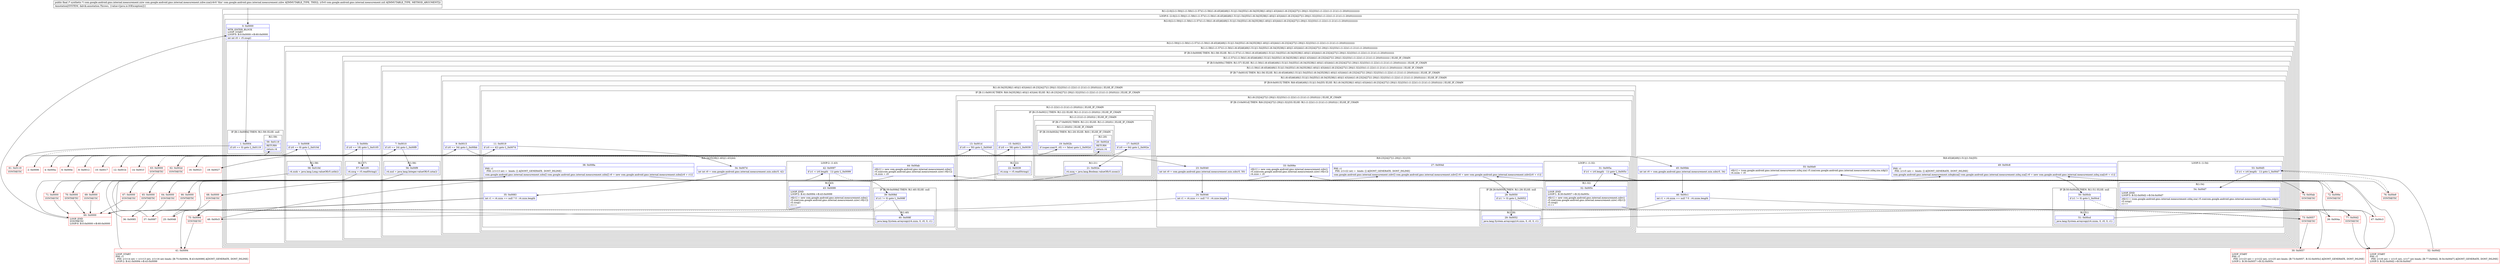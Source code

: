 digraph "CFG forcom.google.android.gms.internal.measurement.zzbw.zza(Lcom\/google\/android\/gms\/internal\/measurement\/zzil;)Lcom\/google\/android\/gms\/internal\/measurement\/zziw;" {
subgraph cluster_Region_207603640 {
label = "R(1:(2:0|(2:(1:59)|(1:(1:58)(1:(1:57)(1:(1:56)(1:(6:45|46|49|(1:51)|(1:54)|55)(1:(6:34|35|38|(1:40)|(1:43)|44)(1:(6:23|24|27|(1:29)|(1:32)|33)(1:(1:22)(1:(1:21)(1:(1:20)(0)))))))))))))";
node [shape=record,color=blue];
subgraph cluster_LoopRegion_669438645 {
label = "LOOP:0: (2:0|(2:(1:59)|(1:(1:58)(1:(1:57)(1:(1:56)(1:(6:45|46|49|(1:51)|(1:54)|55)(1:(6:34|35|38|(1:40)|(1:43)|44)(1:(6:23|24|27|(1:29)|(1:32)|33)(1:(1:22)(1:(1:21)(1:(1:20)(0))))))))))))";
node [shape=record,color=blue];
subgraph cluster_Region_36042474 {
label = "R(2:0|(2:(1:59)|(1:(1:58)(1:(1:57)(1:(1:56)(1:(6:45|46|49|(1:51)|(1:54)|55)(1:(6:34|35|38|(1:40)|(1:43)|44)(1:(6:23|24|27|(1:29)|(1:32)|33)(1:(1:22)(1:(1:21)(1:(1:20)(0))))))))))))";
node [shape=record,color=blue];
Node_0 [shape=record,label="{0\:\ 0x0000|MTH_ENTER_BLOCK\lLOOP_START\lLOOP:0: B:0:0x0000\-\>B:60:0x0000\l|int int r0 = r5.zzsg()\l}"];
subgraph cluster_Region_503401432 {
label = "R(2:(1:59)|(1:(1:58)(1:(1:57)(1:(1:56)(1:(6:45|46|49|(1:51)|(1:54)|55)(1:(6:34|35|38|(1:40)|(1:43)|44)(1:(6:23|24|27|(1:29)|(1:32)|33)(1:(1:22)(1:(1:21)(1:(1:20)(0)))))))))))";
node [shape=record,color=blue];
subgraph cluster_IfRegion_2054059400 {
label = "IF [B:1:0x0004] THEN: R(1:59) ELSE: null";
node [shape=record,color=blue];
Node_1 [shape=record,label="{1\:\ 0x0004|if (r0 == 0) goto L_0x0119\l}"];
subgraph cluster_Region_1944228453 {
label = "R(1:59)";
node [shape=record,color=blue];
Node_59 [shape=record,label="{59\:\ 0x0119|RETURN\l|return r4\l}"];
}
}
subgraph cluster_Region_32696742 {
label = "R(1:(1:58)(1:(1:57)(1:(1:56)(1:(6:45|46|49|(1:51)|(1:54)|55)(1:(6:34|35|38|(1:40)|(1:43)|44)(1:(6:23|24|27|(1:29)|(1:32)|33)(1:(1:22)(1:(1:21)(1:(1:20)(0))))))))))";
node [shape=record,color=blue];
subgraph cluster_IfRegion_460544144 {
label = "IF [B:3:0x0008] THEN: R(1:58) ELSE: R(1:(1:57)(1:(1:56)(1:(6:45|46|49|(1:51)|(1:54)|55)(1:(6:34|35|38|(1:40)|(1:43)|44)(1:(6:23|24|27|(1:29)|(1:32)|33)(1:(1:22)(1:(1:21)(1:(1:20)(0)))))))))";
node [shape=record,color=blue];
Node_3 [shape=record,label="{3\:\ 0x0008|if (r0 == 8) goto L_0x010d\l}"];
subgraph cluster_Region_269545559 {
label = "R(1:58)";
node [shape=record,color=blue];
Node_58 [shape=record,label="{58\:\ 0x010d|r4.zzzk = java.lang.Long.valueOf(r5.zztb())\l}"];
}
subgraph cluster_Region_73082374 {
label = "R(1:(1:57)(1:(1:56)(1:(6:45|46|49|(1:51)|(1:54)|55)(1:(6:34|35|38|(1:40)|(1:43)|44)(1:(6:23|24|27|(1:29)|(1:32)|33)(1:(1:22)(1:(1:21)(1:(1:20)(0))))))))) | ELSE_IF_CHAIN\l";
node [shape=record,color=blue];
subgraph cluster_IfRegion_19121724 {
label = "IF [B:5:0x000c] THEN: R(1:57) ELSE: R(1:(1:56)(1:(6:45|46|49|(1:51)|(1:54)|55)(1:(6:34|35|38|(1:40)|(1:43)|44)(1:(6:23|24|27|(1:29)|(1:32)|33)(1:(1:22)(1:(1:21)(1:(1:20)(0)))))))) | ELSE_IF_CHAIN\l";
node [shape=record,color=blue];
Node_5 [shape=record,label="{5\:\ 0x000c|if (r0 == 18) goto L_0x0105\l}"];
subgraph cluster_Region_1674440018 {
label = "R(1:57)";
node [shape=record,color=blue];
Node_57 [shape=record,label="{57\:\ 0x0105|r4.zzcg = r5.readString()\l}"];
}
subgraph cluster_Region_1969526612 {
label = "R(1:(1:56)(1:(6:45|46|49|(1:51)|(1:54)|55)(1:(6:34|35|38|(1:40)|(1:43)|44)(1:(6:23|24|27|(1:29)|(1:32)|33)(1:(1:22)(1:(1:21)(1:(1:20)(0)))))))) | ELSE_IF_CHAIN\l";
node [shape=record,color=blue];
subgraph cluster_IfRegion_748483156 {
label = "IF [B:7:0x0010] THEN: R(1:56) ELSE: R(1:(6:45|46|49|(1:51)|(1:54)|55)(1:(6:34|35|38|(1:40)|(1:43)|44)(1:(6:23|24|27|(1:29)|(1:32)|33)(1:(1:22)(1:(1:21)(1:(1:20)(0))))))) | ELSE_IF_CHAIN\l";
node [shape=record,color=blue];
Node_7 [shape=record,label="{7\:\ 0x0010|if (r0 == 24) goto L_0x00f9\l}"];
subgraph cluster_Region_1650545639 {
label = "R(1:56)";
node [shape=record,color=blue];
Node_56 [shape=record,label="{56\:\ 0x00f9|r4.zzzl = java.lang.Integer.valueOf(r5.zzta())\l}"];
}
subgraph cluster_Region_1071063739 {
label = "R(1:(6:45|46|49|(1:51)|(1:54)|55)(1:(6:34|35|38|(1:40)|(1:43)|44)(1:(6:23|24|27|(1:29)|(1:32)|33)(1:(1:22)(1:(1:21)(1:(1:20)(0))))))) | ELSE_IF_CHAIN\l";
node [shape=record,color=blue];
subgraph cluster_IfRegion_634847354 {
label = "IF [B:9:0x0015] THEN: R(6:45|46|49|(1:51)|(1:54)|55) ELSE: R(1:(6:34|35|38|(1:40)|(1:43)|44)(1:(6:23|24|27|(1:29)|(1:32)|33)(1:(1:22)(1:(1:21)(1:(1:20)(0)))))) | ELSE_IF_CHAIN\l";
node [shape=record,color=blue];
Node_9 [shape=record,label="{9\:\ 0x0015|if (r0 == 34) goto L_0x00bb\l}"];
subgraph cluster_Region_455050942 {
label = "R(6:45|46|49|(1:51)|(1:54)|55)";
node [shape=record,color=blue];
Node_45 [shape=record,label="{45\:\ 0x00bb|int int r0 = com.google.android.gms.internal.measurement.zzix.zzb(r5, 34)\l}"];
Node_46 [shape=record,label="{46\:\ 0x00c1|int r1 = r4.zzzm == null ? 0 : r4.zzzm.length\l}"];
Node_49 [shape=record,label="{49\:\ 0x00c8|PHI: r1 \l  PHI: (r1v5 int) =  binds: [] A[DONT_GENERATE, DONT_INLINE]\l|com.google.android.gms.internal.measurement.zzbq$zza[] com.google.android.gms.internal.measurement.zzbq.zza[] r0 = new com.google.android.gms.internal.measurement.zzbq.zza[(r0 + r1)]\l}"];
subgraph cluster_IfRegion_1314320241 {
label = "IF [B:50:0x00cb] THEN: R(1:51) ELSE: null";
node [shape=record,color=blue];
Node_50 [shape=record,label="{50\:\ 0x00cb|if (r1 != 0) goto L_0x00cd\l}"];
subgraph cluster_Region_477639639 {
label = "R(1:51)";
node [shape=record,color=blue];
Node_51 [shape=record,label="{51\:\ 0x00cd|java.lang.System.arraycopy(r4.zzzm, 0, r0, 0, r1)\l}"];
}
}
subgraph cluster_LoopRegion_2067102864 {
label = "LOOP:3: (1:54)";
node [shape=record,color=blue];
Node_53 [shape=record,label="{53\:\ 0x00d5|if (r1 \< (r0.length \- 1)) goto L_0x00d7\l}"];
subgraph cluster_Region_588089104 {
label = "R(1:54)";
node [shape=record,color=blue];
Node_54 [shape=record,label="{54\:\ 0x00d7|LOOP_END\lLOOP:3: B:52:0x00d2\-\>B:54:0x00d7\l|r0[r1] = (com.google.android.gms.internal.measurement.zzbq.zza) r5.zza(com.google.android.gms.internal.measurement.zzbq.zza.zzkj())\lr5.zzsg()\lr1++\l}"];
}
}
Node_55 [shape=record,label="{55\:\ 0x00e9|r0[r1] = (com.google.android.gms.internal.measurement.zzbq.zza) r5.zza(com.google.android.gms.internal.measurement.zzbq.zza.zzkj())\lr4.zzzm = r0\l}"];
}
subgraph cluster_Region_872214382 {
label = "R(1:(6:34|35|38|(1:40)|(1:43)|44)(1:(6:23|24|27|(1:29)|(1:32)|33)(1:(1:22)(1:(1:21)(1:(1:20)(0)))))) | ELSE_IF_CHAIN\l";
node [shape=record,color=blue];
subgraph cluster_IfRegion_618757000 {
label = "IF [B:11:0x0019] THEN: R(6:34|35|38|(1:40)|(1:43)|44) ELSE: R(1:(6:23|24|27|(1:29)|(1:32)|33)(1:(1:22)(1:(1:21)(1:(1:20)(0))))) | ELSE_IF_CHAIN\l";
node [shape=record,color=blue];
Node_11 [shape=record,label="{11\:\ 0x0019|if (r0 == 42) goto L_0x007d\l}"];
subgraph cluster_Region_877613537 {
label = "R(6:34|35|38|(1:40)|(1:43)|44)";
node [shape=record,color=blue];
Node_34 [shape=record,label="{34\:\ 0x007d|int int r0 = com.google.android.gms.internal.measurement.zzix.zzb(r5, 42)\l}"];
Node_35 [shape=record,label="{35\:\ 0x0083|int r1 = r4.zzzn == null ? 0 : r4.zzzn.length\l}"];
Node_38 [shape=record,label="{38\:\ 0x008a|PHI: r1 \l  PHI: (r1v13 int) =  binds: [] A[DONT_GENERATE, DONT_INLINE]\l|com.google.android.gms.internal.measurement.zzbx[] com.google.android.gms.internal.measurement.zzbx[] r0 = new com.google.android.gms.internal.measurement.zzbx[(r0 + r1)]\l}"];
subgraph cluster_IfRegion_278952321 {
label = "IF [B:39:0x008d] THEN: R(1:40) ELSE: null";
node [shape=record,color=blue];
Node_39 [shape=record,label="{39\:\ 0x008d|if (r1 != 0) goto L_0x008f\l}"];
subgraph cluster_Region_1075922681 {
label = "R(1:40)";
node [shape=record,color=blue];
Node_40 [shape=record,label="{40\:\ 0x008f|java.lang.System.arraycopy(r4.zzzn, 0, r0, 0, r1)\l}"];
}
}
subgraph cluster_LoopRegion_238012229 {
label = "LOOP:2: (1:43)";
node [shape=record,color=blue];
Node_42 [shape=record,label="{42\:\ 0x0097|if (r1 \< (r0.length \- 1)) goto L_0x0099\l}"];
subgraph cluster_Region_1293618558 {
label = "R(1:43)";
node [shape=record,color=blue];
Node_43 [shape=record,label="{43\:\ 0x0099|LOOP_END\lLOOP:2: B:41:0x0094\-\>B:43:0x0099\l|r0[r1] = new com.google.android.gms.internal.measurement.zzbx()\lr5.zza((com.google.android.gms.internal.measurement.zziw) r0[r1])\lr5.zzsg()\lr1++\l}"];
}
}
Node_44 [shape=record,label="{44\:\ 0x00ab|r0[r1] = new com.google.android.gms.internal.measurement.zzbx()\lr5.zza((com.google.android.gms.internal.measurement.zziw) r0[r1])\lr4.zzzn = r0\l}"];
}
subgraph cluster_Region_1660092530 {
label = "R(1:(6:23|24|27|(1:29)|(1:32)|33)(1:(1:22)(1:(1:21)(1:(1:20)(0))))) | ELSE_IF_CHAIN\l";
node [shape=record,color=blue];
subgraph cluster_IfRegion_1005341454 {
label = "IF [B:13:0x001d] THEN: R(6:23|24|27|(1:29)|(1:32)|33) ELSE: R(1:(1:22)(1:(1:21)(1:(1:20)(0)))) | ELSE_IF_CHAIN\l";
node [shape=record,color=blue];
Node_13 [shape=record,label="{13\:\ 0x001d|if (r0 == 50) goto L_0x0040\l}"];
subgraph cluster_Region_457853699 {
label = "R(6:23|24|27|(1:29)|(1:32)|33)";
node [shape=record,color=blue];
Node_23 [shape=record,label="{23\:\ 0x0040|int int r0 = com.google.android.gms.internal.measurement.zzix.zzb(r5, 50)\l}"];
Node_24 [shape=record,label="{24\:\ 0x0046|int r1 = r4.zzzo == null ? 0 : r4.zzzo.length\l}"];
Node_27 [shape=record,label="{27\:\ 0x004d|PHI: r1 \l  PHI: (r1v22 int) =  binds: [] A[DONT_GENERATE, DONT_INLINE]\l|com.google.android.gms.internal.measurement.zzbv[] com.google.android.gms.internal.measurement.zzbv[] r0 = new com.google.android.gms.internal.measurement.zzbv[(r0 + r1)]\l}"];
subgraph cluster_IfRegion_1114234107 {
label = "IF [B:28:0x0050] THEN: R(1:29) ELSE: null";
node [shape=record,color=blue];
Node_28 [shape=record,label="{28\:\ 0x0050|if (r1 != 0) goto L_0x0052\l}"];
subgraph cluster_Region_839659036 {
label = "R(1:29)";
node [shape=record,color=blue];
Node_29 [shape=record,label="{29\:\ 0x0052|java.lang.System.arraycopy(r4.zzzo, 0, r0, 0, r1)\l}"];
}
}
subgraph cluster_LoopRegion_2069326093 {
label = "LOOP:1: (1:32)";
node [shape=record,color=blue];
Node_31 [shape=record,label="{31\:\ 0x005a|if (r1 \< (r0.length \- 1)) goto L_0x005c\l}"];
subgraph cluster_Region_146101658 {
label = "R(1:32)";
node [shape=record,color=blue];
Node_32 [shape=record,label="{32\:\ 0x005c|LOOP_END\lLOOP:1: B:30:0x0057\-\>B:32:0x005c\l|r0[r1] = new com.google.android.gms.internal.measurement.zzbv()\lr5.zza((com.google.android.gms.internal.measurement.zziw) r0[r1])\lr5.zzsg()\lr1++\l}"];
}
}
Node_33 [shape=record,label="{33\:\ 0x006e|r0[r1] = new com.google.android.gms.internal.measurement.zzbv()\lr5.zza((com.google.android.gms.internal.measurement.zziw) r0[r1])\lr4.zzzo = r0\l}"];
}
subgraph cluster_Region_174426528 {
label = "R(1:(1:22)(1:(1:21)(1:(1:20)(0)))) | ELSE_IF_CHAIN\l";
node [shape=record,color=blue];
subgraph cluster_IfRegion_1881739381 {
label = "IF [B:15:0x0021] THEN: R(1:22) ELSE: R(1:(1:21)(1:(1:20)(0))) | ELSE_IF_CHAIN\l";
node [shape=record,color=blue];
Node_15 [shape=record,label="{15\:\ 0x0021|if (r0 == 58) goto L_0x0039\l}"];
subgraph cluster_Region_211919021 {
label = "R(1:22)";
node [shape=record,color=blue];
Node_22 [shape=record,label="{22\:\ 0x0039|r4.zzzp = r5.readString()\l}"];
}
subgraph cluster_Region_1492298184 {
label = "R(1:(1:21)(1:(1:20)(0))) | ELSE_IF_CHAIN\l";
node [shape=record,color=blue];
subgraph cluster_IfRegion_1843399386 {
label = "IF [B:17:0x0025] THEN: R(1:21) ELSE: R(1:(1:20)(0)) | ELSE_IF_CHAIN\l";
node [shape=record,color=blue];
Node_17 [shape=record,label="{17\:\ 0x0025|if (r0 == 64) goto L_0x002e\l}"];
subgraph cluster_Region_578339380 {
label = "R(1:21)";
node [shape=record,color=blue];
Node_21 [shape=record,label="{21\:\ 0x002e|r4.zzzq = java.lang.Boolean.valueOf(r5.zzsm())\l}"];
}
subgraph cluster_Region_83257170 {
label = "R(1:(1:20)(0)) | ELSE_IF_CHAIN\l";
node [shape=record,color=blue];
subgraph cluster_IfRegion_1123160533 {
label = "IF [B:19:0x002b] THEN: R(1:20) ELSE: R(0) | ELSE_IF_CHAIN\l";
node [shape=record,color=blue];
Node_19 [shape=record,label="{19\:\ 0x002b|if (super.zza(r5, r0) == false) goto L_0x002d\l}"];
subgraph cluster_Region_97721257 {
label = "R(1:20)";
node [shape=record,color=blue];
Node_20 [shape=record,label="{20\:\ 0x002d|RETURN\l|return r4\l}"];
}
subgraph cluster_Region_1218596402 {
label = "R(0)";
node [shape=record,color=blue];
}
}
}
}
}
}
}
}
}
}
}
}
}
}
}
}
}
}
}
}
}
}
}
Node_2 [shape=record,color=red,label="{2\:\ 0x0006}"];
Node_4 [shape=record,color=red,label="{4\:\ 0x000a}"];
Node_6 [shape=record,color=red,label="{6\:\ 0x000e}"];
Node_8 [shape=record,color=red,label="{8\:\ 0x0012}"];
Node_10 [shape=record,color=red,label="{10\:\ 0x0017}"];
Node_12 [shape=record,color=red,label="{12\:\ 0x001b}"];
Node_14 [shape=record,color=red,label="{14\:\ 0x001f}"];
Node_16 [shape=record,color=red,label="{16\:\ 0x0023}"];
Node_18 [shape=record,color=red,label="{18\:\ 0x0027}"];
Node_25 [shape=record,color=red,label="{25\:\ 0x0048}"];
Node_26 [shape=record,color=red,label="{26\:\ 0x004a}"];
Node_30 [shape=record,color=red,label="{30\:\ 0x0057|LOOP_START\lPHI: r1 \l  PHI: (r1v23 int) = (r1v22 int), (r1v25 int) binds: [B:73:0x0057, B:32:0x005c] A[DONT_GENERATE, DONT_INLINE]\lLOOP:1: B:30:0x0057\-\>B:32:0x005c\l}"];
Node_36 [shape=record,color=red,label="{36\:\ 0x0085}"];
Node_37 [shape=record,color=red,label="{37\:\ 0x0087}"];
Node_41 [shape=record,color=red,label="{41\:\ 0x0094|LOOP_START\lPHI: r1 \l  PHI: (r1v14 int) = (r1v13 int), (r1v16 int) binds: [B:75:0x0094, B:43:0x0099] A[DONT_GENERATE, DONT_INLINE]\lLOOP:2: B:41:0x0094\-\>B:43:0x0099\l}"];
Node_47 [shape=record,color=red,label="{47\:\ 0x00c3}"];
Node_48 [shape=record,color=red,label="{48\:\ 0x00c5}"];
Node_52 [shape=record,color=red,label="{52\:\ 0x00d2|LOOP_START\lPHI: r1 \l  PHI: (r1v6 int) = (r1v5 int), (r1v7 int) binds: [B:77:0x00d2, B:54:0x00d7] A[DONT_GENERATE, DONT_INLINE]\lLOOP:3: B:52:0x00d2\-\>B:54:0x00d7\l}"];
Node_60 [shape=record,color=red,label="{60\:\ 0x0000|LOOP_END\lSYNTHETIC\lLOOP:0: B:0:0x0000\-\>B:60:0x0000\l}"];
Node_61 [shape=record,color=red,label="{61\:\ 0x0119|SYNTHETIC\l}"];
Node_62 [shape=record,color=red,label="{62\:\ 0x002d|SYNTHETIC\l}"];
Node_63 [shape=record,color=red,label="{63\:\ 0x0000|SYNTHETIC\l}"];
Node_64 [shape=record,color=red,label="{64\:\ 0x0000|SYNTHETIC\l}"];
Node_65 [shape=record,color=red,label="{65\:\ 0x0000|SYNTHETIC\l}"];
Node_66 [shape=record,color=red,label="{66\:\ 0x0000|SYNTHETIC\l}"];
Node_67 [shape=record,color=red,label="{67\:\ 0x0000|SYNTHETIC\l}"];
Node_68 [shape=record,color=red,label="{68\:\ 0x0000|SYNTHETIC\l}"];
Node_69 [shape=record,color=red,label="{69\:\ 0x0000|SYNTHETIC\l}"];
Node_70 [shape=record,color=red,label="{70\:\ 0x0000|SYNTHETIC\l}"];
Node_71 [shape=record,color=red,label="{71\:\ 0x0000|SYNTHETIC\l}"];
Node_72 [shape=record,color=red,label="{72\:\ 0x006e|SYNTHETIC\l}"];
Node_73 [shape=record,color=red,label="{73\:\ 0x0057|SYNTHETIC\l}"];
Node_74 [shape=record,color=red,label="{74\:\ 0x00ab|SYNTHETIC\l}"];
Node_75 [shape=record,color=red,label="{75\:\ 0x0094|SYNTHETIC\l}"];
Node_76 [shape=record,color=red,label="{76\:\ 0x00e9|SYNTHETIC\l}"];
Node_77 [shape=record,color=red,label="{77\:\ 0x00d2|SYNTHETIC\l}"];
MethodNode[shape=record,label="{public final \/* synthetic *\/ com.google.android.gms.internal.measurement.zziw com.google.android.gms.internal.measurement.zzbw.zza((r4v0 'this' com.google.android.gms.internal.measurement.zzbw A[IMMUTABLE_TYPE, THIS]), (r5v0 com.google.android.gms.internal.measurement.zzil A[IMMUTABLE_TYPE, METHOD_ARGUMENT]))  | Annotation[SYSTEM, dalvik.annotation.Throws, \{value=[java.io.IOException]\}]\l}"];
MethodNode -> Node_0;
Node_0 -> Node_1;
Node_1 -> Node_2[style=dashed];
Node_1 -> Node_61;
Node_3 -> Node_4[style=dashed];
Node_3 -> Node_58;
Node_58 -> Node_71;
Node_5 -> Node_6[style=dashed];
Node_5 -> Node_57;
Node_57 -> Node_70;
Node_7 -> Node_8[style=dashed];
Node_7 -> Node_56;
Node_56 -> Node_69;
Node_9 -> Node_10[style=dashed];
Node_9 -> Node_45;
Node_45 -> Node_46;
Node_46 -> Node_47;
Node_46 -> Node_48;
Node_49 -> Node_50;
Node_50 -> Node_51;
Node_50 -> Node_77[style=dashed];
Node_51 -> Node_77;
Node_53 -> Node_54;
Node_53 -> Node_76[style=dashed];
Node_54 -> Node_52;
Node_55 -> Node_68;
Node_11 -> Node_12[style=dashed];
Node_11 -> Node_34;
Node_34 -> Node_35;
Node_35 -> Node_36;
Node_35 -> Node_37;
Node_38 -> Node_39;
Node_39 -> Node_40;
Node_39 -> Node_75[style=dashed];
Node_40 -> Node_75;
Node_42 -> Node_43;
Node_42 -> Node_74[style=dashed];
Node_43 -> Node_41;
Node_44 -> Node_67;
Node_13 -> Node_14[style=dashed];
Node_13 -> Node_23;
Node_23 -> Node_24;
Node_24 -> Node_25;
Node_24 -> Node_26;
Node_27 -> Node_28;
Node_28 -> Node_29;
Node_28 -> Node_73[style=dashed];
Node_29 -> Node_73;
Node_31 -> Node_32;
Node_31 -> Node_72[style=dashed];
Node_32 -> Node_30;
Node_33 -> Node_66;
Node_15 -> Node_16[style=dashed];
Node_15 -> Node_22;
Node_22 -> Node_65;
Node_17 -> Node_18[style=dashed];
Node_17 -> Node_21;
Node_21 -> Node_64;
Node_19 -> Node_62;
Node_19 -> Node_63[style=dashed];
Node_2 -> Node_3;
Node_4 -> Node_5;
Node_6 -> Node_7;
Node_8 -> Node_9;
Node_10 -> Node_11;
Node_12 -> Node_13;
Node_14 -> Node_15;
Node_16 -> Node_17;
Node_18 -> Node_19;
Node_25 -> Node_27;
Node_26 -> Node_27;
Node_30 -> Node_31;
Node_36 -> Node_38;
Node_37 -> Node_38;
Node_41 -> Node_42;
Node_47 -> Node_49;
Node_48 -> Node_49;
Node_52 -> Node_53;
Node_60 -> Node_0;
Node_61 -> Node_59;
Node_62 -> Node_20;
Node_63 -> Node_60;
Node_64 -> Node_60;
Node_65 -> Node_60;
Node_66 -> Node_60;
Node_67 -> Node_60;
Node_68 -> Node_60;
Node_69 -> Node_60;
Node_70 -> Node_60;
Node_71 -> Node_60;
Node_72 -> Node_33;
Node_73 -> Node_30;
Node_74 -> Node_44;
Node_75 -> Node_41;
Node_76 -> Node_55;
Node_77 -> Node_52;
}

